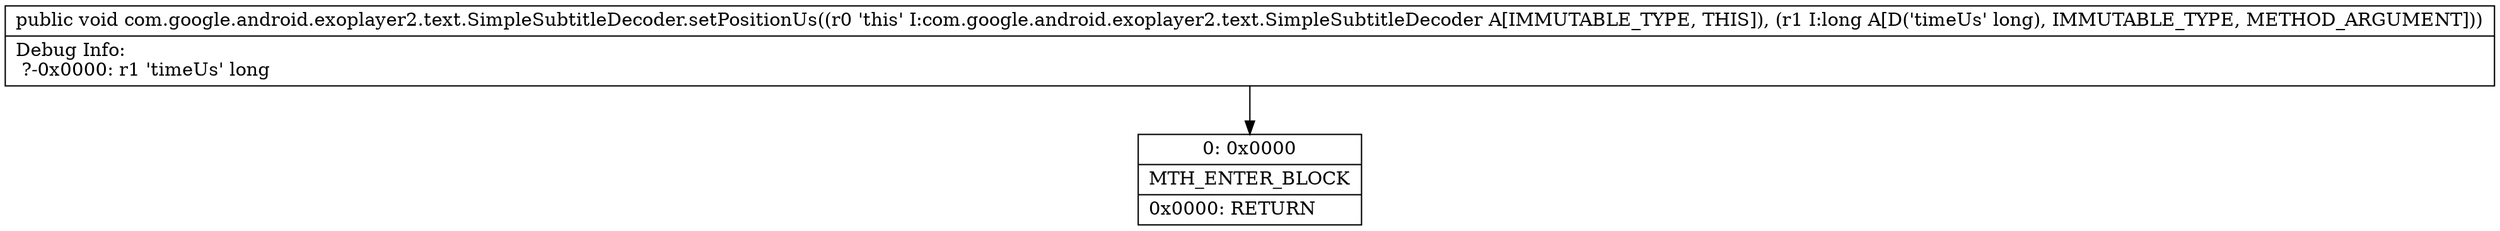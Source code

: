 digraph "CFG forcom.google.android.exoplayer2.text.SimpleSubtitleDecoder.setPositionUs(J)V" {
Node_0 [shape=record,label="{0\:\ 0x0000|MTH_ENTER_BLOCK\l|0x0000: RETURN   \l}"];
MethodNode[shape=record,label="{public void com.google.android.exoplayer2.text.SimpleSubtitleDecoder.setPositionUs((r0 'this' I:com.google.android.exoplayer2.text.SimpleSubtitleDecoder A[IMMUTABLE_TYPE, THIS]), (r1 I:long A[D('timeUs' long), IMMUTABLE_TYPE, METHOD_ARGUMENT]))  | Debug Info:\l  ?\-0x0000: r1 'timeUs' long\l}"];
MethodNode -> Node_0;
}

